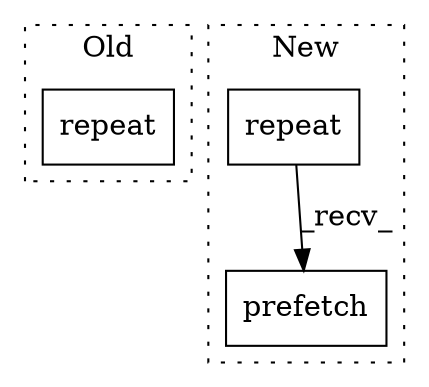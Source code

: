 digraph G {
subgraph cluster0 {
1 [label="repeat" a="32" s="14552" l="8" shape="box"];
label = "Old";
style="dotted";
}
subgraph cluster1 {
2 [label="prefetch" a="32" s="14601,14611" l="9,1" shape="box"];
3 [label="repeat" a="32" s="14157" l="8" shape="box"];
label = "New";
style="dotted";
}
3 -> 2 [label="_recv_"];
}